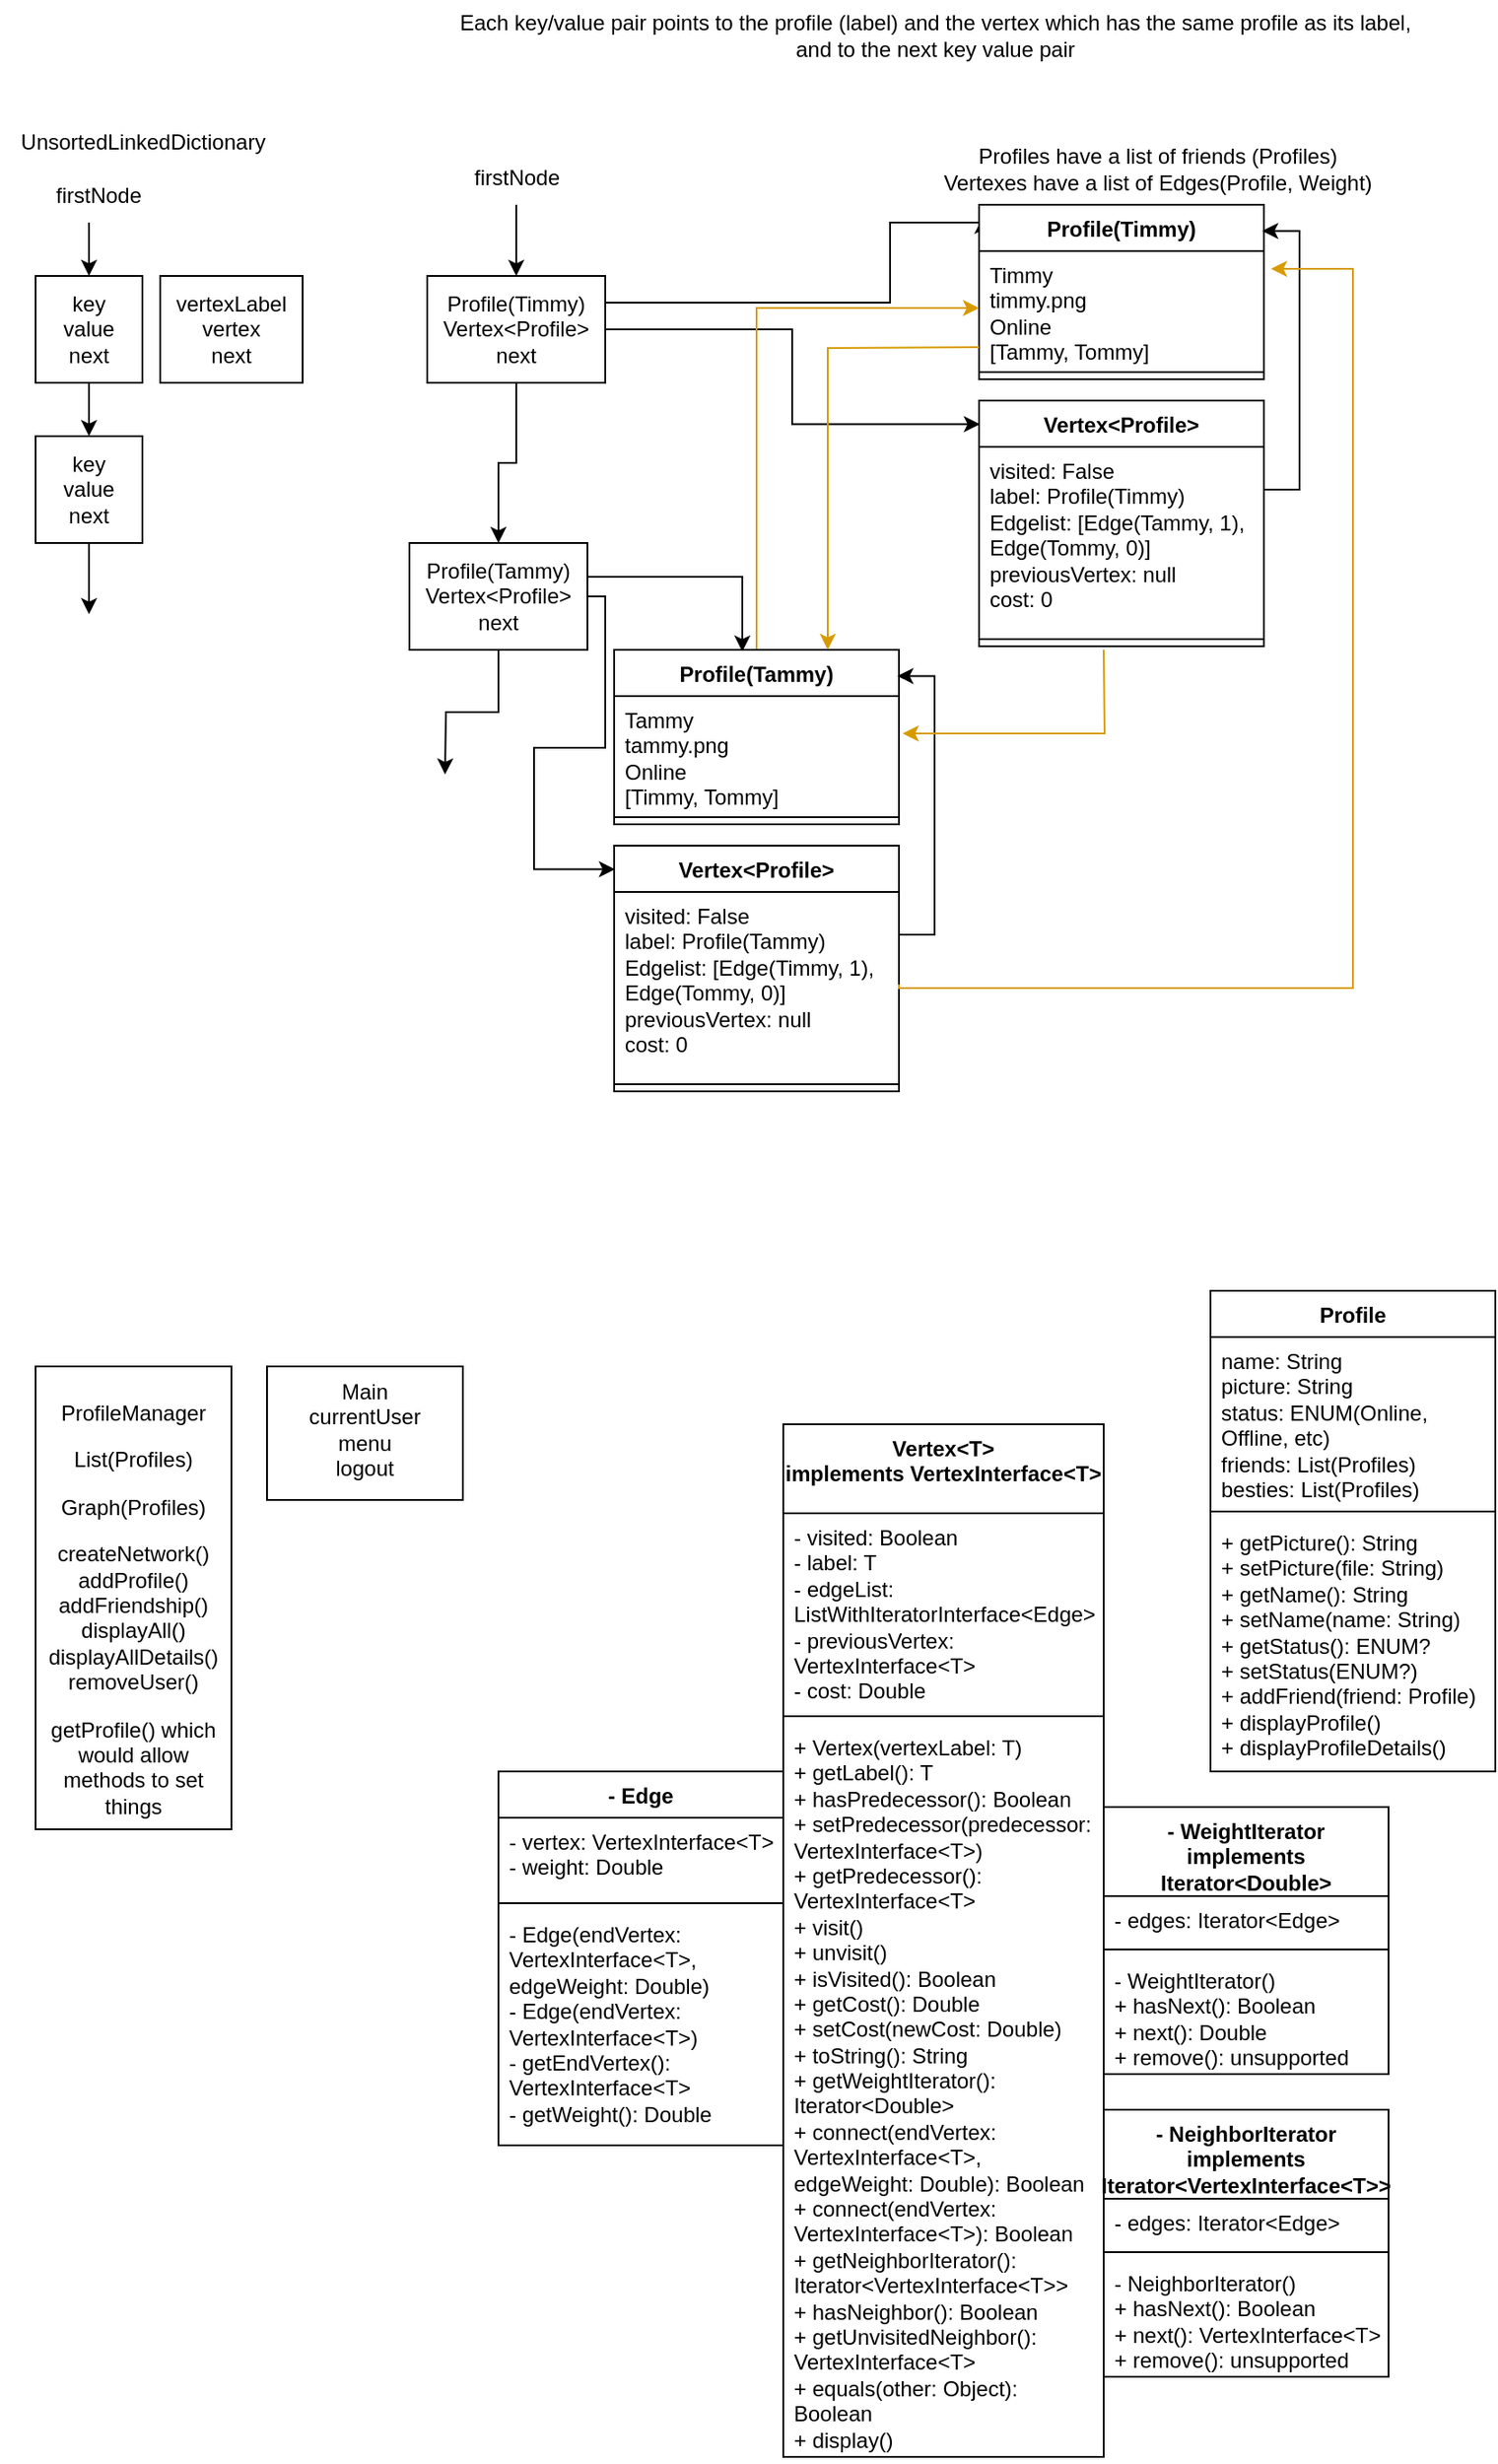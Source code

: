 <mxfile version="21.6.8" type="device">
  <diagram name="Page-1" id="HYe1LKIJQzY3ldaQz6WX">
    <mxGraphModel dx="1109" dy="973" grid="1" gridSize="10" guides="1" tooltips="1" connect="1" arrows="1" fold="1" page="1" pageScale="1" pageWidth="850" pageHeight="1100" math="0" shadow="0">
      <root>
        <mxCell id="0" />
        <mxCell id="1" parent="0" />
        <mxCell id="cooOkbSMlnfYZ13W8bEg-2" value="key&lt;br&gt;value&lt;br&gt;next" style="rounded=0;whiteSpace=wrap;html=1;" vertex="1" parent="1">
          <mxGeometry x="20" y="180" width="60" height="60" as="geometry" />
        </mxCell>
        <mxCell id="cooOkbSMlnfYZ13W8bEg-3" value="" style="endArrow=classic;html=1;rounded=0;entryX=0.5;entryY=0;entryDx=0;entryDy=0;" edge="1" parent="1" target="cooOkbSMlnfYZ13W8bEg-2">
          <mxGeometry width="50" height="50" relative="1" as="geometry">
            <mxPoint x="50" y="150" as="sourcePoint" />
            <mxPoint x="100" y="100" as="targetPoint" />
          </mxGeometry>
        </mxCell>
        <mxCell id="cooOkbSMlnfYZ13W8bEg-68" style="edgeStyle=orthogonalEdgeStyle;rounded=0;orthogonalLoop=1;jettySize=auto;html=1;exitX=0.5;exitY=1;exitDx=0;exitDy=0;" edge="1" parent="1" source="cooOkbSMlnfYZ13W8bEg-5">
          <mxGeometry relative="1" as="geometry">
            <mxPoint x="50" y="370" as="targetPoint" />
          </mxGeometry>
        </mxCell>
        <mxCell id="cooOkbSMlnfYZ13W8bEg-5" value="key&lt;br&gt;value&lt;br&gt;next" style="rounded=0;whiteSpace=wrap;html=1;" vertex="1" parent="1">
          <mxGeometry x="20" y="270" width="60" height="60" as="geometry" />
        </mxCell>
        <mxCell id="cooOkbSMlnfYZ13W8bEg-6" value="" style="endArrow=classic;html=1;rounded=0;entryX=0.5;entryY=0;entryDx=0;entryDy=0;" edge="1" parent="1" target="cooOkbSMlnfYZ13W8bEg-5">
          <mxGeometry width="50" height="50" relative="1" as="geometry">
            <mxPoint x="50" y="240" as="sourcePoint" />
            <mxPoint x="100" y="190" as="targetPoint" />
          </mxGeometry>
        </mxCell>
        <mxCell id="cooOkbSMlnfYZ13W8bEg-8" value="vertexLabel&lt;br&gt;vertex&lt;br&gt;next" style="rounded=0;whiteSpace=wrap;html=1;" vertex="1" parent="1">
          <mxGeometry x="90" y="180" width="80" height="60" as="geometry" />
        </mxCell>
        <mxCell id="cooOkbSMlnfYZ13W8bEg-9" value="Vertex&amp;lt;T&amp;gt;&lt;br&gt;implements VertexInterface&amp;lt;T&amp;gt;" style="swimlane;fontStyle=1;align=center;verticalAlign=top;childLayout=stackLayout;horizontal=1;startSize=50;horizontalStack=0;resizeParent=1;resizeParentMax=0;resizeLast=0;collapsible=1;marginBottom=0;whiteSpace=wrap;html=1;" vertex="1" parent="1">
          <mxGeometry x="440" y="825" width="180" height="580" as="geometry">
            <mxRectangle x="460" y="380" width="220" height="40" as="alternateBounds" />
          </mxGeometry>
        </mxCell>
        <mxCell id="cooOkbSMlnfYZ13W8bEg-10" value="- visited: Boolean&lt;br&gt;- label: T&lt;br&gt;- edgeList: ListWithIteratorInterface&amp;lt;Edge&amp;gt;&lt;br&gt;- previousVertex: VertexInterface&amp;lt;T&amp;gt;&lt;br&gt;- cost: Double" style="text;strokeColor=none;fillColor=none;align=left;verticalAlign=top;spacingLeft=4;spacingRight=4;overflow=hidden;rotatable=0;points=[[0,0.5],[1,0.5]];portConstraint=eastwest;whiteSpace=wrap;html=1;" vertex="1" parent="cooOkbSMlnfYZ13W8bEg-9">
          <mxGeometry y="50" width="180" height="110" as="geometry" />
        </mxCell>
        <mxCell id="cooOkbSMlnfYZ13W8bEg-11" value="" style="line;strokeWidth=1;fillColor=none;align=left;verticalAlign=middle;spacingTop=-1;spacingLeft=3;spacingRight=3;rotatable=0;labelPosition=right;points=[];portConstraint=eastwest;strokeColor=inherit;" vertex="1" parent="cooOkbSMlnfYZ13W8bEg-9">
          <mxGeometry y="160" width="180" height="8" as="geometry" />
        </mxCell>
        <mxCell id="cooOkbSMlnfYZ13W8bEg-12" value="+ Vertex(vertexLabel: T)&lt;br&gt;+ getLabel(): T&lt;br&gt;+ hasPredecessor(): Boolean&lt;br&gt;+ setPredecessor(predecessor: VertexInterface&amp;lt;T&amp;gt;)&lt;br style=&quot;border-color: var(--border-color);&quot;&gt;+ getPredecessor(): VertexInterface&amp;lt;T&amp;gt;&lt;br&gt;+ visit()&lt;br&gt;+ unvisit()&lt;br&gt;+ isVisited(): Boolean&lt;br&gt;+ getCost(): Double&lt;br style=&quot;border-color: var(--border-color);&quot;&gt;+ setCost(newCost: Double)&lt;br&gt;+ toString(): String&lt;br style=&quot;border-color: var(--border-color);&quot;&gt;+ getWeightIterator(): Iterator&amp;lt;Double&amp;gt;&lt;br&gt;+ connect(endVertex: VertexInterface&amp;lt;T&amp;gt;, edgeWeight: Double): Boolean&lt;br&gt;+ connect(endVertex: VertexInterface&amp;lt;T&amp;gt;): Boolean&lt;br&gt;+ getNeighborIterator(): Iterator&amp;lt;VertexInterface&amp;lt;T&amp;gt;&amp;gt;&lt;br&gt;+ hasNeighbor(): Boolean&lt;br&gt;+ getUnvisitedNeighbor(): VertexInterface&amp;lt;T&amp;gt;&lt;br&gt;+ equals(other: Object): Boolean&lt;br&gt;+ display()" style="text;strokeColor=none;fillColor=none;align=left;verticalAlign=top;spacingLeft=4;spacingRight=4;overflow=hidden;rotatable=0;points=[[0,0.5],[1,0.5]];portConstraint=eastwest;whiteSpace=wrap;html=1;" vertex="1" parent="cooOkbSMlnfYZ13W8bEg-9">
          <mxGeometry y="168" width="180" height="412" as="geometry" />
        </mxCell>
        <mxCell id="cooOkbSMlnfYZ13W8bEg-13" value="- Edge" style="swimlane;fontStyle=1;align=center;verticalAlign=top;childLayout=stackLayout;horizontal=1;startSize=26;horizontalStack=0;resizeParent=1;resizeParentMax=0;resizeLast=0;collapsible=1;marginBottom=0;whiteSpace=wrap;html=1;" vertex="1" parent="1">
          <mxGeometry x="280" y="1020" width="160" height="210" as="geometry" />
        </mxCell>
        <mxCell id="cooOkbSMlnfYZ13W8bEg-14" value="- vertex: VertexInterface&amp;lt;T&amp;gt;&lt;br&gt;- weight: Double" style="text;strokeColor=none;fillColor=none;align=left;verticalAlign=top;spacingLeft=4;spacingRight=4;overflow=hidden;rotatable=0;points=[[0,0.5],[1,0.5]];portConstraint=eastwest;whiteSpace=wrap;html=1;" vertex="1" parent="cooOkbSMlnfYZ13W8bEg-13">
          <mxGeometry y="26" width="160" height="44" as="geometry" />
        </mxCell>
        <mxCell id="cooOkbSMlnfYZ13W8bEg-15" value="" style="line;strokeWidth=1;fillColor=none;align=left;verticalAlign=middle;spacingTop=-1;spacingLeft=3;spacingRight=3;rotatable=0;labelPosition=right;points=[];portConstraint=eastwest;strokeColor=inherit;" vertex="1" parent="cooOkbSMlnfYZ13W8bEg-13">
          <mxGeometry y="70" width="160" height="8" as="geometry" />
        </mxCell>
        <mxCell id="cooOkbSMlnfYZ13W8bEg-16" value="- Edge(endVertex: VertexInterface&amp;lt;T&amp;gt;, edgeWeight: Double)&lt;br&gt;- Edge(endVertex: VertexInterface&amp;lt;T&amp;gt;)&lt;br style=&quot;border-color: var(--border-color);&quot;&gt;- getEndVertex(): VertexInterface&amp;lt;T&amp;gt;&lt;br&gt;- getWeight(): Double" style="text;strokeColor=none;fillColor=none;align=left;verticalAlign=top;spacingLeft=4;spacingRight=4;overflow=hidden;rotatable=0;points=[[0,0.5],[1,0.5]];portConstraint=eastwest;whiteSpace=wrap;html=1;" vertex="1" parent="cooOkbSMlnfYZ13W8bEg-13">
          <mxGeometry y="78" width="160" height="132" as="geometry" />
        </mxCell>
        <mxCell id="cooOkbSMlnfYZ13W8bEg-33" style="edgeStyle=orthogonalEdgeStyle;rounded=0;orthogonalLoop=1;jettySize=auto;html=1;exitX=1;exitY=0.25;exitDx=0;exitDy=0;entryX=0.012;entryY=0.074;entryDx=0;entryDy=0;entryPerimeter=0;" edge="1" parent="1" source="cooOkbSMlnfYZ13W8bEg-17" target="cooOkbSMlnfYZ13W8bEg-18">
          <mxGeometry relative="1" as="geometry">
            <Array as="points">
              <mxPoint x="500" y="195" />
              <mxPoint x="500" y="150" />
            </Array>
          </mxGeometry>
        </mxCell>
        <mxCell id="cooOkbSMlnfYZ13W8bEg-39" style="edgeStyle=orthogonalEdgeStyle;rounded=0;orthogonalLoop=1;jettySize=auto;html=1;exitX=1;exitY=0.5;exitDx=0;exitDy=0;entryX=0.003;entryY=0.096;entryDx=0;entryDy=0;entryPerimeter=0;" edge="1" parent="1" source="cooOkbSMlnfYZ13W8bEg-17" target="cooOkbSMlnfYZ13W8bEg-35">
          <mxGeometry relative="1" as="geometry" />
        </mxCell>
        <mxCell id="cooOkbSMlnfYZ13W8bEg-62" style="edgeStyle=orthogonalEdgeStyle;rounded=0;orthogonalLoop=1;jettySize=auto;html=1;exitX=0.5;exitY=1;exitDx=0;exitDy=0;" edge="1" parent="1" source="cooOkbSMlnfYZ13W8bEg-17" target="cooOkbSMlnfYZ13W8bEg-47">
          <mxGeometry relative="1" as="geometry" />
        </mxCell>
        <mxCell id="cooOkbSMlnfYZ13W8bEg-17" value="Profile(Timmy)&lt;br&gt;Vertex&amp;lt;Profile&amp;gt;&lt;br&gt;next" style="rounded=0;whiteSpace=wrap;html=1;" vertex="1" parent="1">
          <mxGeometry x="240" y="180" width="100" height="60" as="geometry" />
        </mxCell>
        <mxCell id="cooOkbSMlnfYZ13W8bEg-18" value="Profile(Timmy)" style="swimlane;fontStyle=1;align=center;verticalAlign=top;childLayout=stackLayout;horizontal=1;startSize=26;horizontalStack=0;resizeParent=1;resizeParentMax=0;resizeLast=0;collapsible=1;marginBottom=0;whiteSpace=wrap;html=1;" vertex="1" parent="1">
          <mxGeometry x="550" y="140" width="160" height="98" as="geometry" />
        </mxCell>
        <mxCell id="cooOkbSMlnfYZ13W8bEg-19" value="Timmy&lt;br&gt;timmy.png&lt;br&gt;Online&lt;br&gt;[Tammy, Tommy]" style="text;strokeColor=none;fillColor=none;align=left;verticalAlign=top;spacingLeft=4;spacingRight=4;overflow=hidden;rotatable=0;points=[[0,0.5],[1,0.5]];portConstraint=eastwest;whiteSpace=wrap;html=1;" vertex="1" parent="cooOkbSMlnfYZ13W8bEg-18">
          <mxGeometry y="26" width="160" height="64" as="geometry" />
        </mxCell>
        <mxCell id="cooOkbSMlnfYZ13W8bEg-20" value="" style="line;strokeWidth=1;fillColor=none;align=left;verticalAlign=middle;spacingTop=-1;spacingLeft=3;spacingRight=3;rotatable=0;labelPosition=right;points=[];portConstraint=eastwest;strokeColor=inherit;" vertex="1" parent="cooOkbSMlnfYZ13W8bEg-18">
          <mxGeometry y="90" width="160" height="8" as="geometry" />
        </mxCell>
        <mxCell id="cooOkbSMlnfYZ13W8bEg-22" value="&lt;p style=&quot;line-height: 120%;&quot;&gt;&lt;span style=&quot;background-color: initial;&quot;&gt;ProfileManager&lt;/span&gt;&lt;br&gt;&lt;/p&gt;&lt;p style=&quot;line-height: 120%;&quot;&gt;&lt;span style=&quot;background-color: initial;&quot;&gt;List(Profiles)&lt;/span&gt;&lt;/p&gt;&lt;p style=&quot;line-height: 120%;&quot;&gt;&lt;span style=&quot;background-color: initial;&quot;&gt;Graph(Profiles)&lt;/span&gt;&lt;/p&gt;&lt;p style=&quot;line-height: 120%;&quot;&gt;&lt;span style=&quot;background-color: initial;&quot;&gt;createNetwork()&lt;br&gt;&lt;/span&gt;&lt;span style=&quot;background-color: initial;&quot;&gt;addProfile()&lt;br&gt;&lt;/span&gt;&lt;span style=&quot;background-color: initial;&quot;&gt;addFriendship()&lt;br&gt;&lt;/span&gt;&lt;span style=&quot;background-color: initial;&quot;&gt;displayAll()&lt;br&gt;&lt;/span&gt;&lt;span style=&quot;background-color: initial;&quot;&gt;displayAllDetails()&lt;br&gt;&lt;/span&gt;&lt;span style=&quot;background-color: initial;&quot;&gt;removeUser()&lt;/span&gt;&lt;/p&gt;&lt;p style=&quot;line-height: 120%;&quot;&gt;getProfile() which would allow methods to set things&lt;/p&gt;" style="html=1;whiteSpace=wrap;align=center;verticalAlign=top;labelPosition=center;verticalLabelPosition=middle;" vertex="1" parent="1">
          <mxGeometry x="20" y="792.5" width="110" height="260" as="geometry" />
        </mxCell>
        <mxCell id="cooOkbSMlnfYZ13W8bEg-23" value="Main&lt;br&gt;currentUser&lt;br&gt;menu&lt;br&gt;logout" style="html=1;whiteSpace=wrap;align=center;verticalAlign=top;" vertex="1" parent="1">
          <mxGeometry x="150" y="792.5" width="110" height="75" as="geometry" />
        </mxCell>
        <mxCell id="cooOkbSMlnfYZ13W8bEg-24" value="- WeightIterator implements Iterator&amp;lt;Double&amp;gt;" style="swimlane;fontStyle=1;align=center;verticalAlign=top;childLayout=stackLayout;horizontal=1;startSize=50;horizontalStack=0;resizeParent=1;resizeParentMax=0;resizeLast=0;collapsible=1;marginBottom=0;whiteSpace=wrap;html=1;" vertex="1" parent="1">
          <mxGeometry x="620" y="1040" width="160" height="150" as="geometry" />
        </mxCell>
        <mxCell id="cooOkbSMlnfYZ13W8bEg-25" value="- edges: Iterator&amp;lt;Edge&amp;gt;" style="text;strokeColor=none;fillColor=none;align=left;verticalAlign=top;spacingLeft=4;spacingRight=4;overflow=hidden;rotatable=0;points=[[0,0.5],[1,0.5]];portConstraint=eastwest;whiteSpace=wrap;html=1;" vertex="1" parent="cooOkbSMlnfYZ13W8bEg-24">
          <mxGeometry y="50" width="160" height="26" as="geometry" />
        </mxCell>
        <mxCell id="cooOkbSMlnfYZ13W8bEg-26" value="" style="line;strokeWidth=1;fillColor=none;align=left;verticalAlign=middle;spacingTop=-1;spacingLeft=3;spacingRight=3;rotatable=0;labelPosition=right;points=[];portConstraint=eastwest;strokeColor=inherit;" vertex="1" parent="cooOkbSMlnfYZ13W8bEg-24">
          <mxGeometry y="76" width="160" height="8" as="geometry" />
        </mxCell>
        <mxCell id="cooOkbSMlnfYZ13W8bEg-27" value="- WeightIterator()&lt;br&gt;+ hasNext(): Boolean&lt;br&gt;+ next(): Double&lt;br&gt;+ remove(): unsupported" style="text;strokeColor=none;fillColor=none;align=left;verticalAlign=top;spacingLeft=4;spacingRight=4;overflow=hidden;rotatable=0;points=[[0,0.5],[1,0.5]];portConstraint=eastwest;whiteSpace=wrap;html=1;" vertex="1" parent="cooOkbSMlnfYZ13W8bEg-24">
          <mxGeometry y="84" width="160" height="66" as="geometry" />
        </mxCell>
        <mxCell id="cooOkbSMlnfYZ13W8bEg-28" value="- NeighborIterator implements Iterator&amp;lt;VertexInterface&amp;lt;T&amp;gt;&amp;gt;" style="swimlane;fontStyle=1;align=center;verticalAlign=top;childLayout=stackLayout;horizontal=1;startSize=50;horizontalStack=0;resizeParent=1;resizeParentMax=0;resizeLast=0;collapsible=1;marginBottom=0;whiteSpace=wrap;html=1;" vertex="1" parent="1">
          <mxGeometry x="620" y="1210" width="160" height="150" as="geometry" />
        </mxCell>
        <mxCell id="cooOkbSMlnfYZ13W8bEg-29" value="- edges: Iterator&amp;lt;Edge&amp;gt;" style="text;strokeColor=none;fillColor=none;align=left;verticalAlign=top;spacingLeft=4;spacingRight=4;overflow=hidden;rotatable=0;points=[[0,0.5],[1,0.5]];portConstraint=eastwest;whiteSpace=wrap;html=1;" vertex="1" parent="cooOkbSMlnfYZ13W8bEg-28">
          <mxGeometry y="50" width="160" height="26" as="geometry" />
        </mxCell>
        <mxCell id="cooOkbSMlnfYZ13W8bEg-30" value="" style="line;strokeWidth=1;fillColor=none;align=left;verticalAlign=middle;spacingTop=-1;spacingLeft=3;spacingRight=3;rotatable=0;labelPosition=right;points=[];portConstraint=eastwest;strokeColor=inherit;" vertex="1" parent="cooOkbSMlnfYZ13W8bEg-28">
          <mxGeometry y="76" width="160" height="8" as="geometry" />
        </mxCell>
        <mxCell id="cooOkbSMlnfYZ13W8bEg-31" value="- NeighborIterator()&lt;br&gt;+ hasNext(): Boolean&lt;br&gt;+ next(): VertexInterface&amp;lt;T&amp;gt;&lt;br&gt;+ remove(): unsupported" style="text;strokeColor=none;fillColor=none;align=left;verticalAlign=top;spacingLeft=4;spacingRight=4;overflow=hidden;rotatable=0;points=[[0,0.5],[1,0.5]];portConstraint=eastwest;whiteSpace=wrap;html=1;" vertex="1" parent="cooOkbSMlnfYZ13W8bEg-28">
          <mxGeometry y="84" width="160" height="66" as="geometry" />
        </mxCell>
        <mxCell id="cooOkbSMlnfYZ13W8bEg-35" value="Vertex&amp;lt;Profile&amp;gt;" style="swimlane;fontStyle=1;align=center;verticalAlign=top;childLayout=stackLayout;horizontal=1;startSize=26;horizontalStack=0;resizeParent=1;resizeParentMax=0;resizeLast=0;collapsible=1;marginBottom=0;whiteSpace=wrap;html=1;" vertex="1" parent="1">
          <mxGeometry x="550" y="250" width="160" height="138" as="geometry" />
        </mxCell>
        <mxCell id="cooOkbSMlnfYZ13W8bEg-36" value="visited: False&lt;br&gt;label: Profile(Timmy)&lt;br&gt;Edgelist: [Edge(Tammy, 1), Edge(Tommy, 0)]&lt;br&gt;previousVertex: null&lt;br&gt;cost: 0" style="text;strokeColor=none;fillColor=none;align=left;verticalAlign=top;spacingLeft=4;spacingRight=4;overflow=hidden;rotatable=0;points=[[0,0.5],[1,0.5]];portConstraint=eastwest;whiteSpace=wrap;html=1;" vertex="1" parent="cooOkbSMlnfYZ13W8bEg-35">
          <mxGeometry y="26" width="160" height="104" as="geometry" />
        </mxCell>
        <mxCell id="cooOkbSMlnfYZ13W8bEg-37" value="" style="line;strokeWidth=1;fillColor=none;align=left;verticalAlign=middle;spacingTop=-1;spacingLeft=3;spacingRight=3;rotatable=0;labelPosition=right;points=[];portConstraint=eastwest;strokeColor=inherit;" vertex="1" parent="cooOkbSMlnfYZ13W8bEg-35">
          <mxGeometry y="130" width="160" height="8" as="geometry" />
        </mxCell>
        <mxCell id="cooOkbSMlnfYZ13W8bEg-40" style="edgeStyle=orthogonalEdgeStyle;rounded=0;orthogonalLoop=1;jettySize=auto;html=1;exitX=1;exitY=0.5;exitDx=0;exitDy=0;entryX=0.994;entryY=0.15;entryDx=0;entryDy=0;entryPerimeter=0;" edge="1" parent="1" source="cooOkbSMlnfYZ13W8bEg-36" target="cooOkbSMlnfYZ13W8bEg-18">
          <mxGeometry relative="1" as="geometry">
            <Array as="points">
              <mxPoint x="710" y="300" />
              <mxPoint x="730" y="300" />
              <mxPoint x="730" y="155" />
            </Array>
          </mxGeometry>
        </mxCell>
        <mxCell id="cooOkbSMlnfYZ13W8bEg-41" value="Profile" style="swimlane;fontStyle=1;align=center;verticalAlign=top;childLayout=stackLayout;horizontal=1;startSize=26;horizontalStack=0;resizeParent=1;resizeParentMax=0;resizeLast=0;collapsible=1;marginBottom=0;whiteSpace=wrap;html=1;" vertex="1" parent="1">
          <mxGeometry x="680" y="750" width="160" height="270" as="geometry" />
        </mxCell>
        <mxCell id="cooOkbSMlnfYZ13W8bEg-42" value="name: String&lt;br&gt;picture: String&lt;br&gt;status: ENUM(Online, Offline, etc)&lt;br&gt;friends: List(Profiles)&lt;br&gt;besties: List(Profiles)" style="text;strokeColor=none;fillColor=none;align=left;verticalAlign=top;spacingLeft=4;spacingRight=4;overflow=hidden;rotatable=0;points=[[0,0.5],[1,0.5]];portConstraint=eastwest;whiteSpace=wrap;html=1;" vertex="1" parent="cooOkbSMlnfYZ13W8bEg-41">
          <mxGeometry y="26" width="160" height="94" as="geometry" />
        </mxCell>
        <mxCell id="cooOkbSMlnfYZ13W8bEg-43" value="" style="line;strokeWidth=1;fillColor=none;align=left;verticalAlign=middle;spacingTop=-1;spacingLeft=3;spacingRight=3;rotatable=0;labelPosition=right;points=[];portConstraint=eastwest;strokeColor=inherit;" vertex="1" parent="cooOkbSMlnfYZ13W8bEg-41">
          <mxGeometry y="120" width="160" height="8" as="geometry" />
        </mxCell>
        <mxCell id="cooOkbSMlnfYZ13W8bEg-44" value="+ getPicture(): String&lt;br&gt;+ setPicture(file: String)&lt;br&gt;+ getName(): String&lt;br&gt;+ setName(name: String)&lt;br&gt;+ getStatus(): ENUM?&lt;br&gt;+ setStatus(ENUM?)&lt;br&gt;+ addFriend(friend: Profile)&lt;br&gt;+ displayProfile()&lt;br&gt;+ displayProfileDetails()" style="text;strokeColor=none;fillColor=none;align=left;verticalAlign=top;spacingLeft=4;spacingRight=4;overflow=hidden;rotatable=0;points=[[0,0.5],[1,0.5]];portConstraint=eastwest;whiteSpace=wrap;html=1;" vertex="1" parent="cooOkbSMlnfYZ13W8bEg-41">
          <mxGeometry y="128" width="160" height="142" as="geometry" />
        </mxCell>
        <mxCell id="cooOkbSMlnfYZ13W8bEg-46" style="edgeStyle=orthogonalEdgeStyle;rounded=0;orthogonalLoop=1;jettySize=auto;html=1;exitX=1;exitY=0.5;exitDx=0;exitDy=0;entryX=0.003;entryY=0.096;entryDx=0;entryDy=0;entryPerimeter=0;" edge="1" parent="1" source="cooOkbSMlnfYZ13W8bEg-47" target="cooOkbSMlnfYZ13W8bEg-51">
          <mxGeometry relative="1" as="geometry">
            <Array as="points">
              <mxPoint x="340" y="360" />
              <mxPoint x="340" y="445" />
              <mxPoint x="300" y="445" />
              <mxPoint x="300" y="513" />
            </Array>
          </mxGeometry>
        </mxCell>
        <mxCell id="cooOkbSMlnfYZ13W8bEg-55" style="edgeStyle=orthogonalEdgeStyle;rounded=0;orthogonalLoop=1;jettySize=auto;html=1;exitX=1;exitY=0.25;exitDx=0;exitDy=0;entryX=0.45;entryY=-0.031;entryDx=0;entryDy=0;entryPerimeter=0;" edge="1" parent="1">
          <mxGeometry relative="1" as="geometry">
            <mxPoint x="330" y="349" as="sourcePoint" />
            <mxPoint x="417" y="390.962" as="targetPoint" />
            <Array as="points">
              <mxPoint x="417" y="349" />
            </Array>
          </mxGeometry>
        </mxCell>
        <mxCell id="cooOkbSMlnfYZ13W8bEg-63" style="edgeStyle=orthogonalEdgeStyle;rounded=0;orthogonalLoop=1;jettySize=auto;html=1;exitX=0.5;exitY=1;exitDx=0;exitDy=0;" edge="1" parent="1" source="cooOkbSMlnfYZ13W8bEg-47">
          <mxGeometry relative="1" as="geometry">
            <mxPoint x="250" y="460" as="targetPoint" />
          </mxGeometry>
        </mxCell>
        <mxCell id="cooOkbSMlnfYZ13W8bEg-47" value="Profile(Tammy)&lt;br&gt;Vertex&amp;lt;Profile&amp;gt;&lt;br&gt;next" style="rounded=0;whiteSpace=wrap;html=1;" vertex="1" parent="1">
          <mxGeometry x="230" y="330" width="100" height="60" as="geometry" />
        </mxCell>
        <mxCell id="cooOkbSMlnfYZ13W8bEg-60" style="edgeStyle=orthogonalEdgeStyle;rounded=0;orthogonalLoop=1;jettySize=auto;html=1;exitX=0.5;exitY=0;exitDx=0;exitDy=0;entryX=0;entryY=0.5;entryDx=0;entryDy=0;fillColor=#ffe6cc;strokeColor=#d79b00;" edge="1" parent="1" source="cooOkbSMlnfYZ13W8bEg-48" target="cooOkbSMlnfYZ13W8bEg-19">
          <mxGeometry relative="1" as="geometry" />
        </mxCell>
        <mxCell id="cooOkbSMlnfYZ13W8bEg-48" value="Profile(Tammy)" style="swimlane;fontStyle=1;align=center;verticalAlign=top;childLayout=stackLayout;horizontal=1;startSize=26;horizontalStack=0;resizeParent=1;resizeParentMax=0;resizeLast=0;collapsible=1;marginBottom=0;whiteSpace=wrap;html=1;" vertex="1" parent="1">
          <mxGeometry x="345" y="390" width="160" height="98" as="geometry" />
        </mxCell>
        <mxCell id="cooOkbSMlnfYZ13W8bEg-49" value="Tammy&lt;br&gt;tammy.png&lt;br&gt;Online&lt;br&gt;[Timmy, Tommy]" style="text;strokeColor=none;fillColor=none;align=left;verticalAlign=top;spacingLeft=4;spacingRight=4;overflow=hidden;rotatable=0;points=[[0,0.5],[1,0.5]];portConstraint=eastwest;whiteSpace=wrap;html=1;" vertex="1" parent="cooOkbSMlnfYZ13W8bEg-48">
          <mxGeometry y="26" width="160" height="64" as="geometry" />
        </mxCell>
        <mxCell id="cooOkbSMlnfYZ13W8bEg-50" value="" style="line;strokeWidth=1;fillColor=none;align=left;verticalAlign=middle;spacingTop=-1;spacingLeft=3;spacingRight=3;rotatable=0;labelPosition=right;points=[];portConstraint=eastwest;strokeColor=inherit;" vertex="1" parent="cooOkbSMlnfYZ13W8bEg-48">
          <mxGeometry y="90" width="160" height="8" as="geometry" />
        </mxCell>
        <mxCell id="cooOkbSMlnfYZ13W8bEg-51" value="Vertex&amp;lt;Profile&amp;gt;" style="swimlane;fontStyle=1;align=center;verticalAlign=top;childLayout=stackLayout;horizontal=1;startSize=26;horizontalStack=0;resizeParent=1;resizeParentMax=0;resizeLast=0;collapsible=1;marginBottom=0;whiteSpace=wrap;html=1;" vertex="1" parent="1">
          <mxGeometry x="345" y="500" width="160" height="138" as="geometry" />
        </mxCell>
        <mxCell id="cooOkbSMlnfYZ13W8bEg-52" value="visited: False&lt;br&gt;label: Profile(Tammy)&lt;br&gt;Edgelist: [Edge(Timmy, 1), Edge(Tommy, 0)]&lt;br&gt;previousVertex: null&lt;br&gt;cost: 0" style="text;strokeColor=none;fillColor=none;align=left;verticalAlign=top;spacingLeft=4;spacingRight=4;overflow=hidden;rotatable=0;points=[[0,0.5],[1,0.5]];portConstraint=eastwest;whiteSpace=wrap;html=1;" vertex="1" parent="cooOkbSMlnfYZ13W8bEg-51">
          <mxGeometry y="26" width="160" height="104" as="geometry" />
        </mxCell>
        <mxCell id="cooOkbSMlnfYZ13W8bEg-53" value="" style="line;strokeWidth=1;fillColor=none;align=left;verticalAlign=middle;spacingTop=-1;spacingLeft=3;spacingRight=3;rotatable=0;labelPosition=right;points=[];portConstraint=eastwest;strokeColor=inherit;" vertex="1" parent="cooOkbSMlnfYZ13W8bEg-51">
          <mxGeometry y="130" width="160" height="8" as="geometry" />
        </mxCell>
        <mxCell id="cooOkbSMlnfYZ13W8bEg-54" style="edgeStyle=orthogonalEdgeStyle;rounded=0;orthogonalLoop=1;jettySize=auto;html=1;exitX=1;exitY=0.5;exitDx=0;exitDy=0;entryX=0.994;entryY=0.15;entryDx=0;entryDy=0;entryPerimeter=0;" edge="1" parent="1" source="cooOkbSMlnfYZ13W8bEg-52" target="cooOkbSMlnfYZ13W8bEg-48">
          <mxGeometry relative="1" as="geometry">
            <Array as="points">
              <mxPoint x="505" y="550" />
              <mxPoint x="525" y="550" />
              <mxPoint x="525" y="405" />
            </Array>
          </mxGeometry>
        </mxCell>
        <mxCell id="cooOkbSMlnfYZ13W8bEg-58" style="edgeStyle=orthogonalEdgeStyle;rounded=0;orthogonalLoop=1;jettySize=auto;html=1;exitX=0;exitY=0.5;exitDx=0;exitDy=0;entryX=1.013;entryY=0.328;entryDx=0;entryDy=0;entryPerimeter=0;fillColor=#ffe6cc;strokeColor=#d79b00;" edge="1" parent="1" target="cooOkbSMlnfYZ13W8bEg-49">
          <mxGeometry relative="1" as="geometry">
            <mxPoint x="620" y="390" as="sourcePoint" />
            <mxPoint x="558.04" y="452" as="targetPoint" />
          </mxGeometry>
        </mxCell>
        <mxCell id="cooOkbSMlnfYZ13W8bEg-59" style="edgeStyle=orthogonalEdgeStyle;rounded=0;orthogonalLoop=1;jettySize=auto;html=1;exitX=1;exitY=0.5;exitDx=0;exitDy=0;entryX=1.025;entryY=0.156;entryDx=0;entryDy=0;entryPerimeter=0;fillColor=#ffe6cc;strokeColor=#d79b00;" edge="1" parent="1" source="cooOkbSMlnfYZ13W8bEg-52" target="cooOkbSMlnfYZ13W8bEg-19">
          <mxGeometry relative="1" as="geometry">
            <Array as="points">
              <mxPoint x="505" y="580" />
              <mxPoint x="760" y="580" />
              <mxPoint x="760" y="176" />
            </Array>
          </mxGeometry>
        </mxCell>
        <mxCell id="cooOkbSMlnfYZ13W8bEg-61" style="edgeStyle=orthogonalEdgeStyle;rounded=0;orthogonalLoop=1;jettySize=auto;html=1;exitX=0;exitY=0.5;exitDx=0;exitDy=0;fillColor=#ffe6cc;strokeColor=#d79b00;entryX=0.75;entryY=0;entryDx=0;entryDy=0;" edge="1" parent="1" target="cooOkbSMlnfYZ13W8bEg-48">
          <mxGeometry relative="1" as="geometry">
            <mxPoint x="550" y="220" as="sourcePoint" />
            <mxPoint x="463" y="320" as="targetPoint" />
          </mxGeometry>
        </mxCell>
        <mxCell id="cooOkbSMlnfYZ13W8bEg-65" value="Each key/value pair points to the profile (label) and the vertex which has the same profile as its label,&lt;br&gt;and to the next key value pair" style="text;html=1;align=center;verticalAlign=middle;resizable=0;points=[];autosize=1;strokeColor=none;fillColor=none;" vertex="1" parent="1">
          <mxGeometry x="245" y="25" width="560" height="40" as="geometry" />
        </mxCell>
        <mxCell id="cooOkbSMlnfYZ13W8bEg-66" value="firstNode" style="text;html=1;align=center;verticalAlign=middle;resizable=0;points=[];autosize=1;strokeColor=none;fillColor=none;" vertex="1" parent="1">
          <mxGeometry x="20" y="120" width="70" height="30" as="geometry" />
        </mxCell>
        <mxCell id="cooOkbSMlnfYZ13W8bEg-67" value="UnsortedLinkedDictionary" style="text;html=1;align=center;verticalAlign=middle;resizable=0;points=[];autosize=1;strokeColor=none;fillColor=none;" vertex="1" parent="1">
          <mxGeometry y="90" width="160" height="30" as="geometry" />
        </mxCell>
        <mxCell id="cooOkbSMlnfYZ13W8bEg-70" value="" style="edgeStyle=orthogonalEdgeStyle;rounded=0;orthogonalLoop=1;jettySize=auto;html=1;" edge="1" parent="1" source="cooOkbSMlnfYZ13W8bEg-69" target="cooOkbSMlnfYZ13W8bEg-17">
          <mxGeometry relative="1" as="geometry" />
        </mxCell>
        <mxCell id="cooOkbSMlnfYZ13W8bEg-69" value="firstNode" style="text;html=1;align=center;verticalAlign=middle;resizable=0;points=[];autosize=1;strokeColor=none;fillColor=none;" vertex="1" parent="1">
          <mxGeometry x="255" y="110" width="70" height="30" as="geometry" />
        </mxCell>
        <mxCell id="cooOkbSMlnfYZ13W8bEg-71" value="Profiles have a list of friends (Profiles)&lt;br&gt;Vertexes have a list of Edges(Profile, Weight)" style="text;html=1;align=center;verticalAlign=middle;resizable=0;points=[];autosize=1;strokeColor=none;fillColor=none;" vertex="1" parent="1">
          <mxGeometry x="520" y="100" width="260" height="40" as="geometry" />
        </mxCell>
      </root>
    </mxGraphModel>
  </diagram>
</mxfile>
